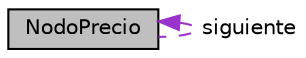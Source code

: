 digraph "NodoPrecio"
{
 // LATEX_PDF_SIZE
  edge [fontname="Helvetica",fontsize="10",labelfontname="Helvetica",labelfontsize="10"];
  node [fontname="Helvetica",fontsize="10",shape=record];
  Node1 [label="NodoPrecio",height=0.2,width=0.4,color="black", fillcolor="grey75", style="filled", fontcolor="black",tooltip="Nodo para la multilista de precios históricos de una acción."];
  Node1 -> Node1 [dir="back",color="darkorchid3",fontsize="10",style="dashed",label=" siguiente" ,fontname="Helvetica"];
}
